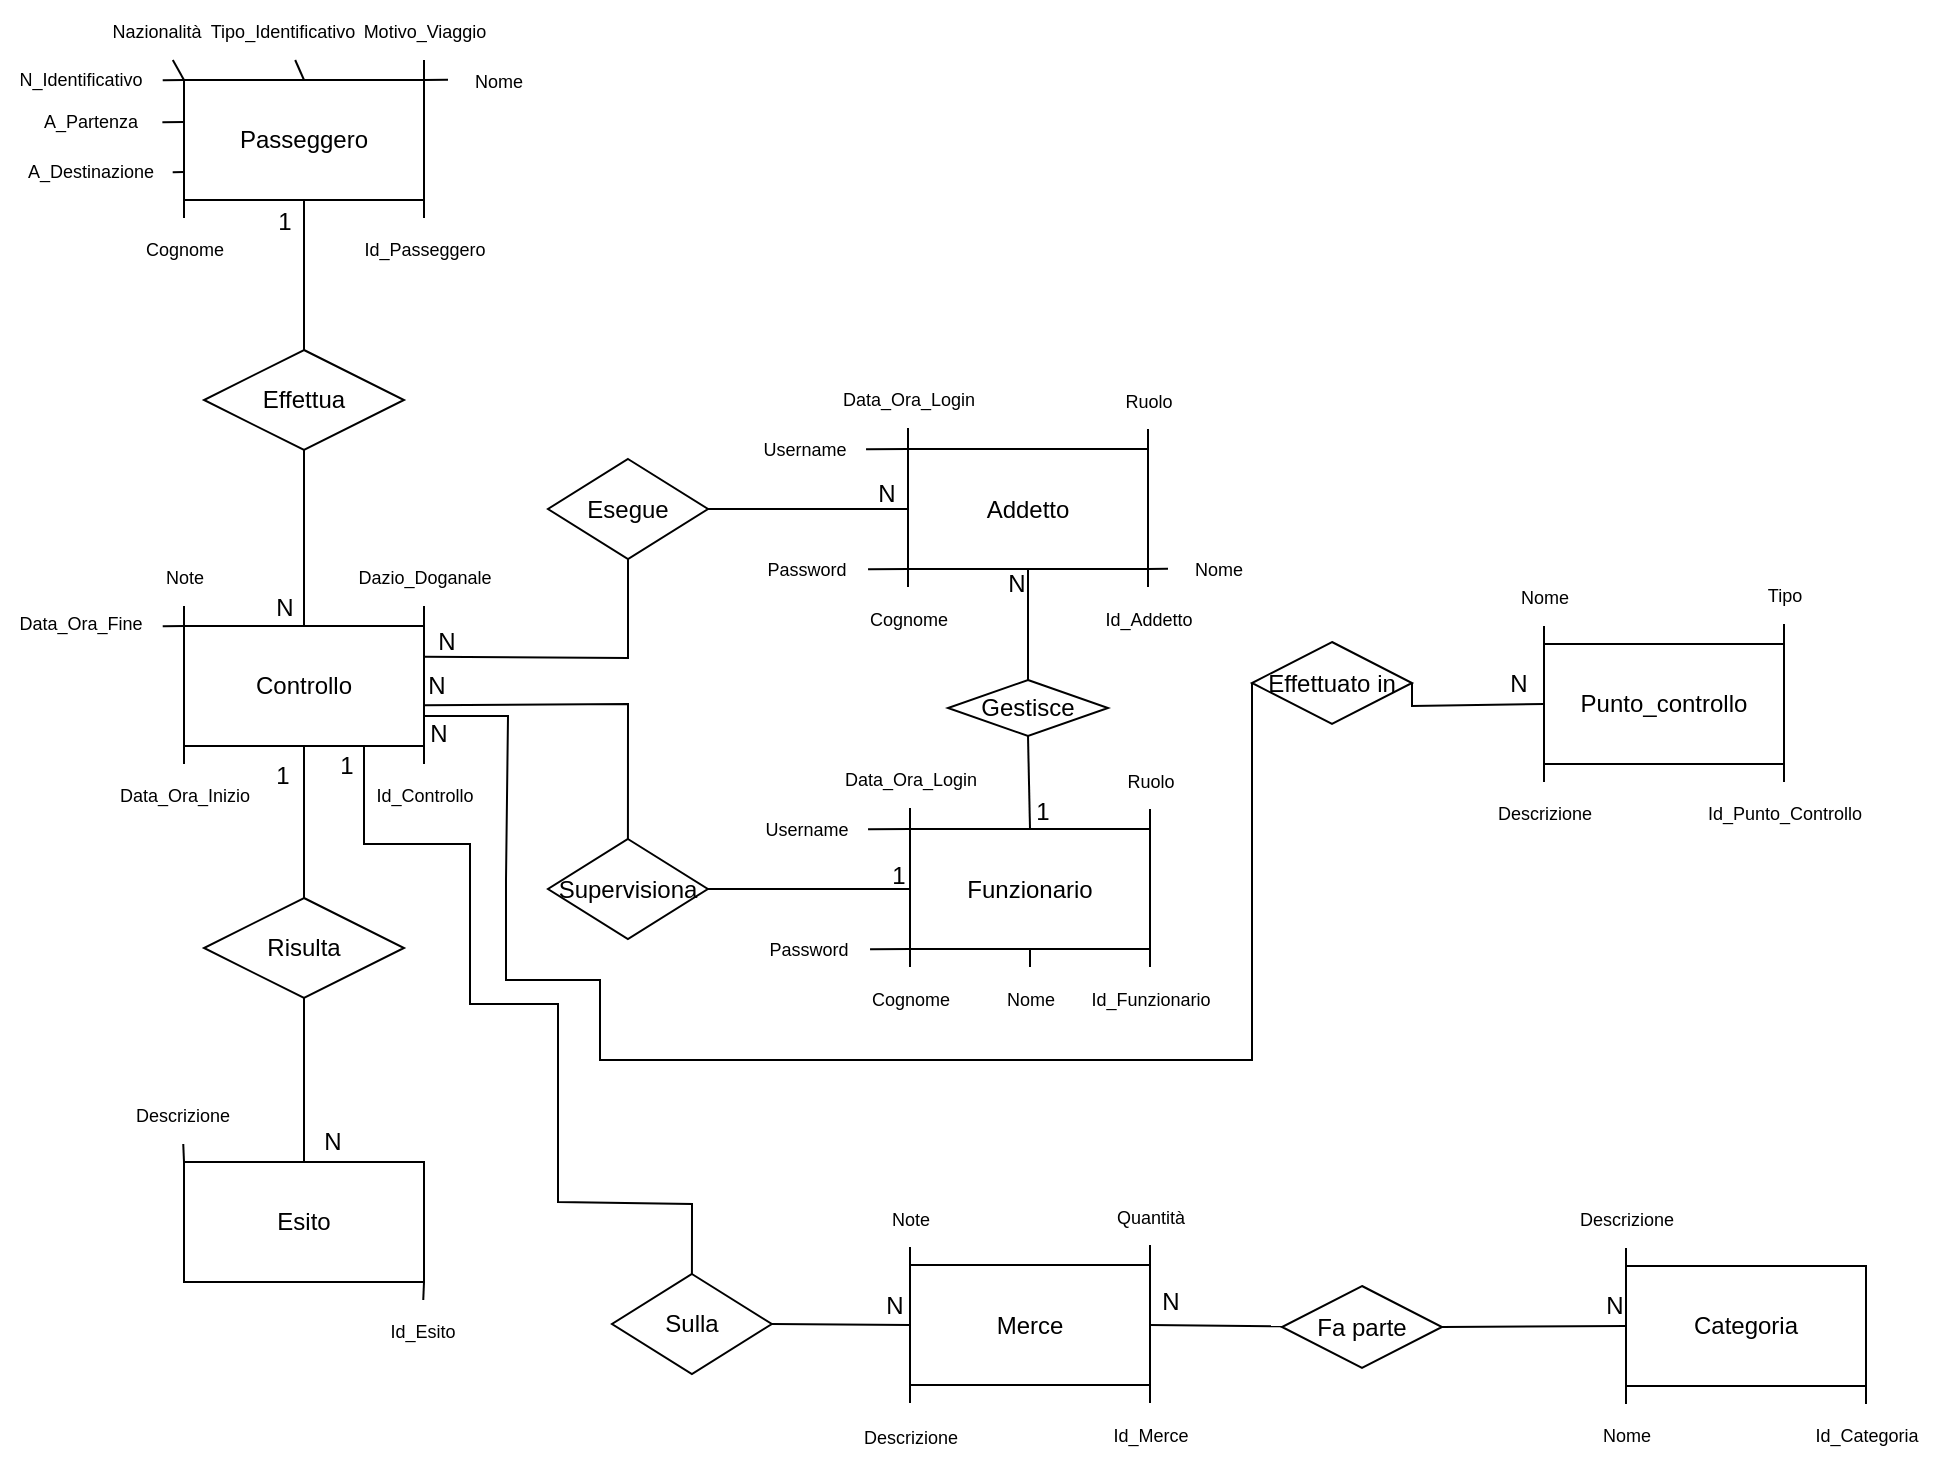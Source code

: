 <mxfile version="25.0.1">
  <diagram name="Pagina-1" id="2L5b3_KFScyQHnQir17a">
    <mxGraphModel dx="308" dy="618" grid="1" gridSize="1" guides="1" tooltips="1" connect="1" arrows="1" fold="1" page="1" pageScale="1" pageWidth="1169" pageHeight="1654" math="0" shadow="0">
      <root>
        <mxCell id="0" />
        <mxCell id="1" parent="0" />
        <mxCell id="7LMpTIWVdaY8dt_LthVV-1" value="Passeggero" style="rounded=0;whiteSpace=wrap;html=1;" vertex="1" parent="1">
          <mxGeometry x="172" y="251" width="120" height="60" as="geometry" />
        </mxCell>
        <mxCell id="sJiP2ykC0ouA6XT0tgiy-2" value="" style="endArrow=none;html=1;rounded=0;entryX=1;entryY=1;entryDx=0;entryDy=0;" edge="1" parent="1" source="sJiP2ykC0ouA6XT0tgiy-3" target="7LMpTIWVdaY8dt_LthVV-1">
          <mxGeometry width="50" height="50" relative="1" as="geometry">
            <mxPoint x="292" y="321" as="sourcePoint" />
            <mxPoint x="262" y="381" as="targetPoint" />
          </mxGeometry>
        </mxCell>
        <mxCell id="sJiP2ykC0ouA6XT0tgiy-3" value="&lt;font style=&quot;font-size: 9px;&quot;&gt;Id_Passeggero&lt;/font&gt;" style="text;html=1;align=center;verticalAlign=middle;resizable=0;points=[];autosize=1;strokeColor=none;fillColor=none;" vertex="1" parent="1">
          <mxGeometry x="247" y="320" width="90" height="30" as="geometry" />
        </mxCell>
        <mxCell id="sJiP2ykC0ouA6XT0tgiy-6" value="" style="endArrow=none;html=1;rounded=0;" edge="1" parent="1" source="sJiP2ykC0ouA6XT0tgiy-7">
          <mxGeometry width="50" height="50" relative="1" as="geometry">
            <mxPoint x="172" y="321" as="sourcePoint" />
            <mxPoint x="172" y="311" as="targetPoint" />
          </mxGeometry>
        </mxCell>
        <mxCell id="sJiP2ykC0ouA6XT0tgiy-7" value="&lt;font style=&quot;font-size: 9px;&quot;&gt;Cognome&lt;/font&gt;" style="text;html=1;align=center;verticalAlign=middle;resizable=0;points=[];autosize=1;strokeColor=none;fillColor=none;" vertex="1" parent="1">
          <mxGeometry x="142" y="320" width="60" height="30" as="geometry" />
        </mxCell>
        <mxCell id="sJiP2ykC0ouA6XT0tgiy-8" value="" style="endArrow=none;html=1;rounded=0;entryX=0;entryY=0;entryDx=0;entryDy=0;" edge="1" parent="1" source="sJiP2ykC0ouA6XT0tgiy-9" target="7LMpTIWVdaY8dt_LthVV-1">
          <mxGeometry width="50" height="50" relative="1" as="geometry">
            <mxPoint x="197" y="212" as="sourcePoint" />
            <mxPoint x="197" y="202" as="targetPoint" />
          </mxGeometry>
        </mxCell>
        <mxCell id="sJiP2ykC0ouA6XT0tgiy-9" value="&lt;font style=&quot;font-size: 9px;&quot;&gt;Nazionalità&lt;/font&gt;" style="text;html=1;align=center;verticalAlign=middle;resizable=0;points=[];autosize=1;strokeColor=none;fillColor=none;" vertex="1" parent="1">
          <mxGeometry x="123" y="211" width="70" height="30" as="geometry" />
        </mxCell>
        <mxCell id="eKpeVrbS-Dh2D0wG4F8s-2" value="" style="endArrow=none;html=1;rounded=0;entryX=0.5;entryY=0;entryDx=0;entryDy=0;" edge="1" parent="1" source="eKpeVrbS-Dh2D0wG4F8s-3">
          <mxGeometry width="50" height="50" relative="1" as="geometry">
            <mxPoint x="231.65" y="241.96" as="sourcePoint" />
            <mxPoint x="232" y="251" as="targetPoint" />
          </mxGeometry>
        </mxCell>
        <mxCell id="eKpeVrbS-Dh2D0wG4F8s-3" value="&lt;font style=&quot;font-size: 9px;&quot;&gt;Tipo_Identificativo&lt;/font&gt;" style="text;html=1;align=center;verticalAlign=middle;resizable=0;points=[];autosize=1;strokeColor=none;fillColor=none;" vertex="1" parent="1">
          <mxGeometry x="176" y="211" width="90" height="30" as="geometry" />
        </mxCell>
        <mxCell id="eKpeVrbS-Dh2D0wG4F8s-6" value="" style="endArrow=none;html=1;rounded=0;entryX=0;entryY=0;entryDx=0;entryDy=0;exitX=1.017;exitY=0.536;exitDx=0;exitDy=0;exitPerimeter=0;" edge="1" parent="1" source="eKpeVrbS-Dh2D0wG4F8s-7" target="7LMpTIWVdaY8dt_LthVV-1">
          <mxGeometry width="50" height="50" relative="1" as="geometry">
            <mxPoint x="161.23" y="250.73" as="sourcePoint" />
            <mxPoint x="172.0" y="251" as="targetPoint" />
          </mxGeometry>
        </mxCell>
        <mxCell id="eKpeVrbS-Dh2D0wG4F8s-7" value="&lt;font style=&quot;font-size: 9px;&quot;&gt;N_Identificativo&lt;/font&gt;" style="text;html=1;align=center;verticalAlign=middle;resizable=0;points=[];autosize=1;strokeColor=none;fillColor=none;" vertex="1" parent="1">
          <mxGeometry x="80" y="235" width="80" height="30" as="geometry" />
        </mxCell>
        <mxCell id="eKpeVrbS-Dh2D0wG4F8s-9" value="" style="endArrow=none;html=1;rounded=0;entryX=0;entryY=0;entryDx=0;entryDy=0;exitX=1.017;exitY=0.536;exitDx=0;exitDy=0;exitPerimeter=0;" edge="1" parent="1" source="eKpeVrbS-Dh2D0wG4F8s-10">
          <mxGeometry width="50" height="50" relative="1" as="geometry">
            <mxPoint x="161.23" y="271.73" as="sourcePoint" />
            <mxPoint x="172" y="272" as="targetPoint" />
          </mxGeometry>
        </mxCell>
        <mxCell id="eKpeVrbS-Dh2D0wG4F8s-10" value="&lt;font style=&quot;font-size: 9px;&quot;&gt;A_Partenza&lt;/font&gt;" style="text;html=1;align=center;verticalAlign=middle;resizable=0;points=[];autosize=1;strokeColor=none;fillColor=none;" vertex="1" parent="1">
          <mxGeometry x="90" y="256" width="70" height="30" as="geometry" />
        </mxCell>
        <mxCell id="eKpeVrbS-Dh2D0wG4F8s-12" value="" style="endArrow=none;html=1;rounded=0;entryX=0;entryY=0;entryDx=0;entryDy=0;exitX=1.017;exitY=0.536;exitDx=0;exitDy=0;exitPerimeter=0;" edge="1" parent="1" source="eKpeVrbS-Dh2D0wG4F8s-13">
          <mxGeometry width="50" height="50" relative="1" as="geometry">
            <mxPoint x="161.23" y="296.73" as="sourcePoint" />
            <mxPoint x="172" y="297" as="targetPoint" />
          </mxGeometry>
        </mxCell>
        <mxCell id="eKpeVrbS-Dh2D0wG4F8s-13" value="&lt;font style=&quot;font-size: 9px;&quot;&gt;A_Destinazione&lt;/font&gt;" style="text;html=1;align=center;verticalAlign=middle;resizable=0;points=[];autosize=1;strokeColor=none;fillColor=none;" vertex="1" parent="1">
          <mxGeometry x="85" y="281" width="80" height="30" as="geometry" />
        </mxCell>
        <mxCell id="eKpeVrbS-Dh2D0wG4F8s-14" value="" style="endArrow=none;html=1;rounded=0;entryX=0.5;entryY=0;entryDx=0;entryDy=0;" edge="1" parent="1" source="eKpeVrbS-Dh2D0wG4F8s-15">
          <mxGeometry width="50" height="50" relative="1" as="geometry">
            <mxPoint x="291.65" y="241.96" as="sourcePoint" />
            <mxPoint x="292" y="251" as="targetPoint" />
          </mxGeometry>
        </mxCell>
        <mxCell id="eKpeVrbS-Dh2D0wG4F8s-15" value="&lt;font style=&quot;font-size: 9px;&quot;&gt;Motivo_Viaggio&lt;/font&gt;" style="text;html=1;align=center;verticalAlign=middle;resizable=0;points=[];autosize=1;strokeColor=none;fillColor=none;" vertex="1" parent="1">
          <mxGeometry x="252" y="211" width="80" height="30" as="geometry" />
        </mxCell>
        <mxCell id="eKpeVrbS-Dh2D0wG4F8s-16" value="Merce" style="rounded=0;whiteSpace=wrap;html=1;" vertex="1" parent="1">
          <mxGeometry x="535" y="843.5" width="120" height="60" as="geometry" />
        </mxCell>
        <mxCell id="eKpeVrbS-Dh2D0wG4F8s-17" value="" style="endArrow=none;html=1;rounded=0;entryX=1;entryY=1;entryDx=0;entryDy=0;" edge="1" parent="1" source="eKpeVrbS-Dh2D0wG4F8s-18" target="eKpeVrbS-Dh2D0wG4F8s-16">
          <mxGeometry width="50" height="50" relative="1" as="geometry">
            <mxPoint x="655" y="913.5" as="sourcePoint" />
            <mxPoint x="625" y="973.5" as="targetPoint" />
          </mxGeometry>
        </mxCell>
        <mxCell id="eKpeVrbS-Dh2D0wG4F8s-18" value="&lt;font style=&quot;font-size: 9px;&quot;&gt;Id_Merce&lt;/font&gt;" style="text;html=1;align=center;verticalAlign=middle;resizable=0;points=[];autosize=1;strokeColor=none;fillColor=none;" vertex="1" parent="1">
          <mxGeometry x="625" y="912.5" width="60" height="30" as="geometry" />
        </mxCell>
        <mxCell id="eKpeVrbS-Dh2D0wG4F8s-21" value="" style="endArrow=none;html=1;rounded=0;" edge="1" parent="1">
          <mxGeometry width="50" height="50" relative="1" as="geometry">
            <mxPoint x="535" y="912.5" as="sourcePoint" />
            <mxPoint x="535" y="903.5" as="targetPoint" />
          </mxGeometry>
        </mxCell>
        <mxCell id="eKpeVrbS-Dh2D0wG4F8s-22" value="&lt;font style=&quot;font-size: 9px;&quot;&gt;Descrizione&lt;/font&gt;" style="text;html=1;align=center;verticalAlign=middle;resizable=0;points=[];autosize=1;strokeColor=none;fillColor=none;" vertex="1" parent="1">
          <mxGeometry x="500" y="913.5" width="70" height="30" as="geometry" />
        </mxCell>
        <mxCell id="eKpeVrbS-Dh2D0wG4F8s-23" value="" style="endArrow=none;html=1;rounded=0;entryX=0;entryY=0;entryDx=0;entryDy=0;" edge="1" parent="1" source="eKpeVrbS-Dh2D0wG4F8s-24" target="eKpeVrbS-Dh2D0wG4F8s-16">
          <mxGeometry width="50" height="50" relative="1" as="geometry">
            <mxPoint x="560" y="804.5" as="sourcePoint" />
            <mxPoint x="560" y="794.5" as="targetPoint" />
          </mxGeometry>
        </mxCell>
        <mxCell id="eKpeVrbS-Dh2D0wG4F8s-24" value="&lt;font style=&quot;font-size: 9px;&quot;&gt;Note&lt;/font&gt;" style="text;html=1;align=center;verticalAlign=middle;resizable=0;points=[];autosize=1;strokeColor=none;fillColor=none;" vertex="1" parent="1">
          <mxGeometry x="515" y="804.5" width="40" height="30" as="geometry" />
        </mxCell>
        <mxCell id="eKpeVrbS-Dh2D0wG4F8s-33" value="" style="endArrow=none;html=1;rounded=0;entryX=0.5;entryY=0;entryDx=0;entryDy=0;" edge="1" parent="1" source="eKpeVrbS-Dh2D0wG4F8s-34">
          <mxGeometry width="50" height="50" relative="1" as="geometry">
            <mxPoint x="654.65" y="834.46" as="sourcePoint" />
            <mxPoint x="655" y="843.5" as="targetPoint" />
          </mxGeometry>
        </mxCell>
        <mxCell id="eKpeVrbS-Dh2D0wG4F8s-34" value="&lt;font style=&quot;font-size: 9px;&quot;&gt;Quantità&lt;/font&gt;" style="text;html=1;align=center;verticalAlign=middle;resizable=0;points=[];autosize=1;strokeColor=none;fillColor=none;" vertex="1" parent="1">
          <mxGeometry x="625" y="803.5" width="60" height="30" as="geometry" />
        </mxCell>
        <mxCell id="eKpeVrbS-Dh2D0wG4F8s-54" value="Categoria" style="rounded=0;whiteSpace=wrap;html=1;" vertex="1" parent="1">
          <mxGeometry x="893" y="844" width="120" height="60" as="geometry" />
        </mxCell>
        <mxCell id="eKpeVrbS-Dh2D0wG4F8s-55" value="" style="endArrow=none;html=1;rounded=0;entryX=1;entryY=1;entryDx=0;entryDy=0;" edge="1" parent="1" source="eKpeVrbS-Dh2D0wG4F8s-56" target="eKpeVrbS-Dh2D0wG4F8s-54">
          <mxGeometry width="50" height="50" relative="1" as="geometry">
            <mxPoint x="1013" y="914" as="sourcePoint" />
            <mxPoint x="983" y="974" as="targetPoint" />
          </mxGeometry>
        </mxCell>
        <mxCell id="eKpeVrbS-Dh2D0wG4F8s-56" value="&lt;font style=&quot;font-size: 9px;&quot;&gt;Id_Categoria&lt;/font&gt;" style="text;html=1;align=center;verticalAlign=middle;resizable=0;points=[];autosize=1;strokeColor=none;fillColor=none;" vertex="1" parent="1">
          <mxGeometry x="978" y="913" width="70" height="30" as="geometry" />
        </mxCell>
        <mxCell id="eKpeVrbS-Dh2D0wG4F8s-57" value="" style="endArrow=none;html=1;rounded=0;" edge="1" parent="1" source="eKpeVrbS-Dh2D0wG4F8s-58">
          <mxGeometry width="50" height="50" relative="1" as="geometry">
            <mxPoint x="893" y="914" as="sourcePoint" />
            <mxPoint x="893" y="904" as="targetPoint" />
          </mxGeometry>
        </mxCell>
        <mxCell id="eKpeVrbS-Dh2D0wG4F8s-58" value="&lt;font style=&quot;font-size: 9px;&quot;&gt;Nome&lt;/font&gt;" style="text;html=1;align=center;verticalAlign=middle;resizable=0;points=[];autosize=1;strokeColor=none;fillColor=none;" vertex="1" parent="1">
          <mxGeometry x="868" y="913" width="50" height="30" as="geometry" />
        </mxCell>
        <mxCell id="eKpeVrbS-Dh2D0wG4F8s-59" value="" style="endArrow=none;html=1;rounded=0;entryX=0;entryY=0;entryDx=0;entryDy=0;" edge="1" parent="1" source="eKpeVrbS-Dh2D0wG4F8s-60" target="eKpeVrbS-Dh2D0wG4F8s-54">
          <mxGeometry width="50" height="50" relative="1" as="geometry">
            <mxPoint x="918" y="805" as="sourcePoint" />
            <mxPoint x="918" y="795" as="targetPoint" />
          </mxGeometry>
        </mxCell>
        <mxCell id="eKpeVrbS-Dh2D0wG4F8s-60" value="&lt;font style=&quot;font-size: 9px;&quot;&gt;Descrizione&lt;/font&gt;" style="text;html=1;align=center;verticalAlign=middle;resizable=0;points=[];autosize=1;strokeColor=none;fillColor=none;" vertex="1" parent="1">
          <mxGeometry x="858" y="805" width="70" height="30" as="geometry" />
        </mxCell>
        <mxCell id="eKpeVrbS-Dh2D0wG4F8s-63" value="Controllo" style="rounded=0;whiteSpace=wrap;html=1;" vertex="1" parent="1">
          <mxGeometry x="172" y="524" width="120" height="60" as="geometry" />
        </mxCell>
        <mxCell id="eKpeVrbS-Dh2D0wG4F8s-64" value="" style="endArrow=none;html=1;rounded=0;entryX=1;entryY=1;entryDx=0;entryDy=0;" edge="1" parent="1" source="eKpeVrbS-Dh2D0wG4F8s-65" target="eKpeVrbS-Dh2D0wG4F8s-63">
          <mxGeometry width="50" height="50" relative="1" as="geometry">
            <mxPoint x="292" y="594" as="sourcePoint" />
            <mxPoint x="262" y="654" as="targetPoint" />
          </mxGeometry>
        </mxCell>
        <mxCell id="eKpeVrbS-Dh2D0wG4F8s-65" value="&lt;font style=&quot;font-size: 9px;&quot;&gt;Id_Controllo&lt;/font&gt;" style="text;html=1;align=center;verticalAlign=middle;resizable=0;points=[];autosize=1;strokeColor=none;fillColor=none;" vertex="1" parent="1">
          <mxGeometry x="257" y="593" width="70" height="30" as="geometry" />
        </mxCell>
        <mxCell id="eKpeVrbS-Dh2D0wG4F8s-68" value="" style="endArrow=none;html=1;rounded=0;" edge="1" parent="1" source="eKpeVrbS-Dh2D0wG4F8s-69">
          <mxGeometry width="50" height="50" relative="1" as="geometry">
            <mxPoint x="172" y="594" as="sourcePoint" />
            <mxPoint x="172" y="584" as="targetPoint" />
          </mxGeometry>
        </mxCell>
        <mxCell id="eKpeVrbS-Dh2D0wG4F8s-69" value="&lt;font style=&quot;font-size: 9px;&quot;&gt;Data_Ora_Inizio&lt;/font&gt;" style="text;html=1;align=center;verticalAlign=middle;resizable=0;points=[];autosize=1;strokeColor=none;fillColor=none;" vertex="1" parent="1">
          <mxGeometry x="132" y="593" width="80" height="30" as="geometry" />
        </mxCell>
        <mxCell id="eKpeVrbS-Dh2D0wG4F8s-70" value="" style="endArrow=none;html=1;rounded=0;entryX=0;entryY=0;entryDx=0;entryDy=0;" edge="1" parent="1" source="eKpeVrbS-Dh2D0wG4F8s-71" target="eKpeVrbS-Dh2D0wG4F8s-63">
          <mxGeometry width="50" height="50" relative="1" as="geometry">
            <mxPoint x="197" y="485" as="sourcePoint" />
            <mxPoint x="197" y="475" as="targetPoint" />
          </mxGeometry>
        </mxCell>
        <mxCell id="eKpeVrbS-Dh2D0wG4F8s-71" value="&lt;font style=&quot;font-size: 9px;&quot;&gt;Note&lt;/font&gt;" style="text;html=1;align=center;verticalAlign=middle;resizable=0;points=[];autosize=1;strokeColor=none;fillColor=none;" vertex="1" parent="1">
          <mxGeometry x="152" y="484" width="40" height="30" as="geometry" />
        </mxCell>
        <mxCell id="eKpeVrbS-Dh2D0wG4F8s-74" value="" style="endArrow=none;html=1;rounded=0;entryX=0;entryY=0;entryDx=0;entryDy=0;exitX=1.017;exitY=0.536;exitDx=0;exitDy=0;exitPerimeter=0;" edge="1" parent="1" target="eKpeVrbS-Dh2D0wG4F8s-63">
          <mxGeometry width="50" height="50" relative="1" as="geometry">
            <mxPoint x="161.36" y="524.08" as="sourcePoint" />
            <mxPoint x="172" y="524" as="targetPoint" />
          </mxGeometry>
        </mxCell>
        <mxCell id="eKpeVrbS-Dh2D0wG4F8s-75" value="&lt;font style=&quot;font-size: 9px;&quot;&gt;Data_Ora_Fine&lt;/font&gt;" style="text;html=1;align=center;verticalAlign=middle;resizable=0;points=[];autosize=1;strokeColor=none;fillColor=none;" vertex="1" parent="1">
          <mxGeometry x="80" y="507" width="80" height="30" as="geometry" />
        </mxCell>
        <mxCell id="eKpeVrbS-Dh2D0wG4F8s-80" value="" style="endArrow=none;html=1;rounded=0;entryX=0.5;entryY=0;entryDx=0;entryDy=0;" edge="1" parent="1" source="eKpeVrbS-Dh2D0wG4F8s-81">
          <mxGeometry width="50" height="50" relative="1" as="geometry">
            <mxPoint x="291.65" y="514.96" as="sourcePoint" />
            <mxPoint x="292" y="524" as="targetPoint" />
          </mxGeometry>
        </mxCell>
        <mxCell id="eKpeVrbS-Dh2D0wG4F8s-81" value="&lt;font style=&quot;font-size: 9px;&quot;&gt;Dazio_Doganale&lt;/font&gt;" style="text;html=1;align=center;verticalAlign=middle;resizable=0;points=[];autosize=1;strokeColor=none;fillColor=none;" vertex="1" parent="1">
          <mxGeometry x="247" y="484" width="90" height="30" as="geometry" />
        </mxCell>
        <mxCell id="eKpeVrbS-Dh2D0wG4F8s-82" value="Addetto" style="rounded=0;whiteSpace=wrap;html=1;" vertex="1" parent="1">
          <mxGeometry x="534" y="435.5" width="120" height="60" as="geometry" />
        </mxCell>
        <mxCell id="eKpeVrbS-Dh2D0wG4F8s-83" value="" style="endArrow=none;html=1;rounded=0;entryX=1;entryY=1;entryDx=0;entryDy=0;" edge="1" parent="1" source="eKpeVrbS-Dh2D0wG4F8s-84" target="eKpeVrbS-Dh2D0wG4F8s-82">
          <mxGeometry width="50" height="50" relative="1" as="geometry">
            <mxPoint x="654" y="505.5" as="sourcePoint" />
            <mxPoint x="624" y="565.5" as="targetPoint" />
          </mxGeometry>
        </mxCell>
        <mxCell id="eKpeVrbS-Dh2D0wG4F8s-84" value="&lt;font style=&quot;font-size: 9px;&quot;&gt;Id_Addetto&lt;/font&gt;" style="text;html=1;align=center;verticalAlign=middle;resizable=0;points=[];autosize=1;strokeColor=none;fillColor=none;" vertex="1" parent="1">
          <mxGeometry x="619" y="504.5" width="70" height="30" as="geometry" />
        </mxCell>
        <mxCell id="eKpeVrbS-Dh2D0wG4F8s-85" value="" style="endArrow=none;html=1;rounded=0;entryX=1;entryY=1;entryDx=0;entryDy=0;" edge="1" parent="1" source="eKpeVrbS-Dh2D0wG4F8s-86" target="eKpeVrbS-Dh2D0wG4F8s-82">
          <mxGeometry width="50" height="50" relative="1" as="geometry">
            <mxPoint x="696" y="448.75" as="sourcePoint" />
            <mxPoint x="661" y="483.25" as="targetPoint" />
          </mxGeometry>
        </mxCell>
        <mxCell id="eKpeVrbS-Dh2D0wG4F8s-86" value="&lt;font style=&quot;font-size: 9px;&quot;&gt;Nome&lt;/font&gt;" style="text;html=1;align=center;verticalAlign=middle;resizable=0;points=[];autosize=1;strokeColor=none;fillColor=none;" vertex="1" parent="1">
          <mxGeometry x="664" y="480" width="50" height="30" as="geometry" />
        </mxCell>
        <mxCell id="eKpeVrbS-Dh2D0wG4F8s-87" value="" style="endArrow=none;html=1;rounded=0;" edge="1" parent="1" source="eKpeVrbS-Dh2D0wG4F8s-88">
          <mxGeometry width="50" height="50" relative="1" as="geometry">
            <mxPoint x="534" y="505.5" as="sourcePoint" />
            <mxPoint x="534" y="495.5" as="targetPoint" />
          </mxGeometry>
        </mxCell>
        <mxCell id="eKpeVrbS-Dh2D0wG4F8s-88" value="&lt;font style=&quot;font-size: 9px;&quot;&gt;Cognome&lt;/font&gt;" style="text;html=1;align=center;verticalAlign=middle;resizable=0;points=[];autosize=1;strokeColor=none;fillColor=none;" vertex="1" parent="1">
          <mxGeometry x="504" y="504.5" width="60" height="30" as="geometry" />
        </mxCell>
        <mxCell id="eKpeVrbS-Dh2D0wG4F8s-89" value="" style="endArrow=none;html=1;rounded=0;entryX=0;entryY=0;entryDx=0;entryDy=0;" edge="1" parent="1" source="eKpeVrbS-Dh2D0wG4F8s-90" target="eKpeVrbS-Dh2D0wG4F8s-82">
          <mxGeometry width="50" height="50" relative="1" as="geometry">
            <mxPoint x="559" y="396.5" as="sourcePoint" />
            <mxPoint x="559" y="386.5" as="targetPoint" />
          </mxGeometry>
        </mxCell>
        <mxCell id="eKpeVrbS-Dh2D0wG4F8s-90" value="&lt;font style=&quot;font-size: 9px;&quot;&gt;Data_Ora_Login&lt;/font&gt;" style="text;html=1;align=center;verticalAlign=middle;resizable=0;points=[];autosize=1;strokeColor=none;fillColor=none;" vertex="1" parent="1">
          <mxGeometry x="489" y="395" width="90" height="30" as="geometry" />
        </mxCell>
        <mxCell id="eKpeVrbS-Dh2D0wG4F8s-93" value="" style="endArrow=none;html=1;rounded=0;entryX=0;entryY=0;entryDx=0;entryDy=0;exitX=1.017;exitY=0.536;exitDx=0;exitDy=0;exitPerimeter=0;" edge="1" parent="1" source="eKpeVrbS-Dh2D0wG4F8s-94" target="eKpeVrbS-Dh2D0wG4F8s-82">
          <mxGeometry width="50" height="50" relative="1" as="geometry">
            <mxPoint x="523.23" y="435.23" as="sourcePoint" />
            <mxPoint x="534" y="435.5" as="targetPoint" />
          </mxGeometry>
        </mxCell>
        <mxCell id="eKpeVrbS-Dh2D0wG4F8s-94" value="&lt;font style=&quot;font-size: 9px;&quot;&gt;Username&lt;/font&gt;" style="text;html=1;align=center;verticalAlign=middle;resizable=0;points=[];autosize=1;strokeColor=none;fillColor=none;" vertex="1" parent="1">
          <mxGeometry x="452" y="419.5" width="60" height="30" as="geometry" />
        </mxCell>
        <mxCell id="eKpeVrbS-Dh2D0wG4F8s-95" value="" style="endArrow=none;html=1;rounded=0;entryX=0;entryY=1;entryDx=0;entryDy=0;exitX=1.017;exitY=0.536;exitDx=0;exitDy=0;exitPerimeter=0;" edge="1" parent="1" source="eKpeVrbS-Dh2D0wG4F8s-96" target="eKpeVrbS-Dh2D0wG4F8s-82">
          <mxGeometry width="50" height="50" relative="1" as="geometry">
            <mxPoint x="523.23" y="456.23" as="sourcePoint" />
            <mxPoint x="534" y="456.5" as="targetPoint" />
          </mxGeometry>
        </mxCell>
        <mxCell id="eKpeVrbS-Dh2D0wG4F8s-96" value="&lt;font style=&quot;font-size: 9px;&quot;&gt;Password&lt;/font&gt;" style="text;html=1;align=center;verticalAlign=middle;resizable=0;points=[];autosize=1;strokeColor=none;fillColor=none;" vertex="1" parent="1">
          <mxGeometry x="453" y="479.5" width="60" height="30" as="geometry" />
        </mxCell>
        <mxCell id="eKpeVrbS-Dh2D0wG4F8s-99" value="" style="endArrow=none;html=1;rounded=0;entryX=0.5;entryY=0;entryDx=0;entryDy=0;" edge="1" parent="1" source="eKpeVrbS-Dh2D0wG4F8s-100">
          <mxGeometry width="50" height="50" relative="1" as="geometry">
            <mxPoint x="653.65" y="426.46" as="sourcePoint" />
            <mxPoint x="654" y="435.5" as="targetPoint" />
          </mxGeometry>
        </mxCell>
        <mxCell id="eKpeVrbS-Dh2D0wG4F8s-100" value="&lt;font style=&quot;font-size: 9px;&quot;&gt;Ruolo&lt;/font&gt;" style="text;html=1;align=center;verticalAlign=middle;resizable=0;points=[];autosize=1;strokeColor=none;fillColor=none;" vertex="1" parent="1">
          <mxGeometry x="629" y="395.5" width="50" height="30" as="geometry" />
        </mxCell>
        <mxCell id="eKpeVrbS-Dh2D0wG4F8s-102" value="Funzionario" style="rounded=0;whiteSpace=wrap;html=1;" vertex="1" parent="1">
          <mxGeometry x="535" y="625.5" width="120" height="60" as="geometry" />
        </mxCell>
        <mxCell id="eKpeVrbS-Dh2D0wG4F8s-103" value="" style="endArrow=none;html=1;rounded=0;entryX=1;entryY=1;entryDx=0;entryDy=0;" edge="1" parent="1" source="eKpeVrbS-Dh2D0wG4F8s-104" target="eKpeVrbS-Dh2D0wG4F8s-102">
          <mxGeometry width="50" height="50" relative="1" as="geometry">
            <mxPoint x="655" y="695.5" as="sourcePoint" />
            <mxPoint x="625" y="755.5" as="targetPoint" />
          </mxGeometry>
        </mxCell>
        <mxCell id="eKpeVrbS-Dh2D0wG4F8s-104" value="&lt;font style=&quot;font-size: 9px;&quot;&gt;Id_Funzionario&lt;/font&gt;" style="text;html=1;align=center;verticalAlign=middle;resizable=0;points=[];autosize=1;strokeColor=none;fillColor=none;" vertex="1" parent="1">
          <mxGeometry x="615" y="694.5" width="80" height="30" as="geometry" />
        </mxCell>
        <mxCell id="eKpeVrbS-Dh2D0wG4F8s-105" value="" style="endArrow=none;html=1;rounded=0;" edge="1" parent="1" source="eKpeVrbS-Dh2D0wG4F8s-106" target="eKpeVrbS-Dh2D0wG4F8s-102">
          <mxGeometry width="50" height="50" relative="1" as="geometry">
            <mxPoint x="595" y="695.5" as="sourcePoint" />
            <mxPoint x="595" y="685.5" as="targetPoint" />
          </mxGeometry>
        </mxCell>
        <mxCell id="eKpeVrbS-Dh2D0wG4F8s-106" value="&lt;font style=&quot;font-size: 9px;&quot;&gt;Nome&lt;/font&gt;" style="text;html=1;align=center;verticalAlign=middle;resizable=0;points=[];autosize=1;strokeColor=none;fillColor=none;" vertex="1" parent="1">
          <mxGeometry x="570" y="694.5" width="50" height="30" as="geometry" />
        </mxCell>
        <mxCell id="eKpeVrbS-Dh2D0wG4F8s-107" value="" style="endArrow=none;html=1;rounded=0;" edge="1" parent="1" source="eKpeVrbS-Dh2D0wG4F8s-108">
          <mxGeometry width="50" height="50" relative="1" as="geometry">
            <mxPoint x="535" y="695.5" as="sourcePoint" />
            <mxPoint x="535" y="685.5" as="targetPoint" />
          </mxGeometry>
        </mxCell>
        <mxCell id="eKpeVrbS-Dh2D0wG4F8s-108" value="&lt;font style=&quot;font-size: 9px;&quot;&gt;Cognome&lt;/font&gt;" style="text;html=1;align=center;verticalAlign=middle;resizable=0;points=[];autosize=1;strokeColor=none;fillColor=none;" vertex="1" parent="1">
          <mxGeometry x="505" y="694.5" width="60" height="30" as="geometry" />
        </mxCell>
        <mxCell id="eKpeVrbS-Dh2D0wG4F8s-109" value="" style="endArrow=none;html=1;rounded=0;entryX=0;entryY=0;entryDx=0;entryDy=0;" edge="1" parent="1" source="eKpeVrbS-Dh2D0wG4F8s-110" target="eKpeVrbS-Dh2D0wG4F8s-102">
          <mxGeometry width="50" height="50" relative="1" as="geometry">
            <mxPoint x="560" y="586.5" as="sourcePoint" />
            <mxPoint x="560" y="576.5" as="targetPoint" />
          </mxGeometry>
        </mxCell>
        <mxCell id="eKpeVrbS-Dh2D0wG4F8s-110" value="&lt;font style=&quot;font-size: 9px;&quot;&gt;Data_Ora_Login&lt;/font&gt;" style="text;html=1;align=center;verticalAlign=middle;resizable=0;points=[];autosize=1;strokeColor=none;fillColor=none;" vertex="1" parent="1">
          <mxGeometry x="490" y="585" width="90" height="30" as="geometry" />
        </mxCell>
        <mxCell id="eKpeVrbS-Dh2D0wG4F8s-111" value="" style="endArrow=none;html=1;rounded=0;entryX=0;entryY=0;entryDx=0;entryDy=0;exitX=1.017;exitY=0.536;exitDx=0;exitDy=0;exitPerimeter=0;" edge="1" parent="1" source="eKpeVrbS-Dh2D0wG4F8s-112" target="eKpeVrbS-Dh2D0wG4F8s-102">
          <mxGeometry width="50" height="50" relative="1" as="geometry">
            <mxPoint x="524.23" y="625.23" as="sourcePoint" />
            <mxPoint x="535" y="625.5" as="targetPoint" />
          </mxGeometry>
        </mxCell>
        <mxCell id="eKpeVrbS-Dh2D0wG4F8s-112" value="&lt;font style=&quot;font-size: 9px;&quot;&gt;Username&lt;/font&gt;" style="text;html=1;align=center;verticalAlign=middle;resizable=0;points=[];autosize=1;strokeColor=none;fillColor=none;" vertex="1" parent="1">
          <mxGeometry x="453" y="609.5" width="60" height="30" as="geometry" />
        </mxCell>
        <mxCell id="eKpeVrbS-Dh2D0wG4F8s-113" value="" style="endArrow=none;html=1;rounded=0;entryX=0;entryY=1;entryDx=0;entryDy=0;exitX=1.017;exitY=0.536;exitDx=0;exitDy=0;exitPerimeter=0;" edge="1" parent="1" source="eKpeVrbS-Dh2D0wG4F8s-114" target="eKpeVrbS-Dh2D0wG4F8s-102">
          <mxGeometry width="50" height="50" relative="1" as="geometry">
            <mxPoint x="524.23" y="646.23" as="sourcePoint" />
            <mxPoint x="535" y="646.5" as="targetPoint" />
          </mxGeometry>
        </mxCell>
        <mxCell id="eKpeVrbS-Dh2D0wG4F8s-114" value="&lt;font style=&quot;font-size: 9px;&quot;&gt;Password&lt;/font&gt;" style="text;html=1;align=center;verticalAlign=middle;resizable=0;points=[];autosize=1;strokeColor=none;fillColor=none;" vertex="1" parent="1">
          <mxGeometry x="454" y="669.5" width="60" height="30" as="geometry" />
        </mxCell>
        <mxCell id="eKpeVrbS-Dh2D0wG4F8s-115" value="" style="endArrow=none;html=1;rounded=0;entryX=0.5;entryY=0;entryDx=0;entryDy=0;" edge="1" parent="1" source="eKpeVrbS-Dh2D0wG4F8s-116">
          <mxGeometry width="50" height="50" relative="1" as="geometry">
            <mxPoint x="654.65" y="616.46" as="sourcePoint" />
            <mxPoint x="655" y="625.5" as="targetPoint" />
          </mxGeometry>
        </mxCell>
        <mxCell id="eKpeVrbS-Dh2D0wG4F8s-116" value="&lt;font style=&quot;font-size: 9px;&quot;&gt;Ruolo&lt;/font&gt;" style="text;html=1;align=center;verticalAlign=middle;resizable=0;points=[];autosize=1;strokeColor=none;fillColor=none;" vertex="1" parent="1">
          <mxGeometry x="630" y="585.5" width="50" height="30" as="geometry" />
        </mxCell>
        <mxCell id="eKpeVrbS-Dh2D0wG4F8s-123" value="Esito" style="rounded=0;whiteSpace=wrap;html=1;" vertex="1" parent="1">
          <mxGeometry x="172" y="792" width="120" height="60" as="geometry" />
        </mxCell>
        <mxCell id="eKpeVrbS-Dh2D0wG4F8s-124" value="" style="endArrow=none;html=1;rounded=0;entryX=1;entryY=1;entryDx=0;entryDy=0;" edge="1" parent="1" source="eKpeVrbS-Dh2D0wG4F8s-125" target="eKpeVrbS-Dh2D0wG4F8s-123">
          <mxGeometry width="50" height="50" relative="1" as="geometry">
            <mxPoint x="291" y="862" as="sourcePoint" />
            <mxPoint x="261" y="922" as="targetPoint" />
          </mxGeometry>
        </mxCell>
        <mxCell id="eKpeVrbS-Dh2D0wG4F8s-125" value="&lt;font style=&quot;font-size: 9px;&quot;&gt;Id_Esito&lt;/font&gt;" style="text;html=1;align=center;verticalAlign=middle;resizable=0;points=[];autosize=1;strokeColor=none;fillColor=none;" vertex="1" parent="1">
          <mxGeometry x="266" y="861" width="50" height="30" as="geometry" />
        </mxCell>
        <mxCell id="eKpeVrbS-Dh2D0wG4F8s-128" value="" style="endArrow=none;html=1;rounded=0;entryX=0;entryY=0;entryDx=0;entryDy=0;" edge="1" parent="1" source="eKpeVrbS-Dh2D0wG4F8s-129" target="eKpeVrbS-Dh2D0wG4F8s-123">
          <mxGeometry width="50" height="50" relative="1" as="geometry">
            <mxPoint x="196" y="753" as="sourcePoint" />
            <mxPoint x="196" y="743" as="targetPoint" />
          </mxGeometry>
        </mxCell>
        <mxCell id="eKpeVrbS-Dh2D0wG4F8s-129" value="&lt;font style=&quot;font-size: 9px;&quot;&gt;Descrizione&lt;/font&gt;" style="text;html=1;align=center;verticalAlign=middle;resizable=0;points=[];autosize=1;strokeColor=none;fillColor=none;" vertex="1" parent="1">
          <mxGeometry x="136" y="753" width="70" height="30" as="geometry" />
        </mxCell>
        <mxCell id="eKpeVrbS-Dh2D0wG4F8s-130" value="Punto_controllo" style="rounded=0;whiteSpace=wrap;html=1;" vertex="1" parent="1">
          <mxGeometry x="852" y="533" width="120" height="60" as="geometry" />
        </mxCell>
        <mxCell id="eKpeVrbS-Dh2D0wG4F8s-131" value="" style="endArrow=none;html=1;rounded=0;entryX=1;entryY=1;entryDx=0;entryDy=0;" edge="1" parent="1" source="eKpeVrbS-Dh2D0wG4F8s-132" target="eKpeVrbS-Dh2D0wG4F8s-130">
          <mxGeometry width="50" height="50" relative="1" as="geometry">
            <mxPoint x="972" y="603" as="sourcePoint" />
            <mxPoint x="942" y="663" as="targetPoint" />
          </mxGeometry>
        </mxCell>
        <mxCell id="eKpeVrbS-Dh2D0wG4F8s-132" value="&lt;font style=&quot;font-size: 9px;&quot;&gt;Id_Punto_Controllo&lt;/font&gt;" style="text;html=1;align=center;verticalAlign=middle;resizable=0;points=[];autosize=1;strokeColor=none;fillColor=none;" vertex="1" parent="1">
          <mxGeometry x="927" y="602" width="90" height="30" as="geometry" />
        </mxCell>
        <mxCell id="eKpeVrbS-Dh2D0wG4F8s-133" value="" style="endArrow=none;html=1;rounded=0;" edge="1" parent="1" source="eKpeVrbS-Dh2D0wG4F8s-134">
          <mxGeometry width="50" height="50" relative="1" as="geometry">
            <mxPoint x="852" y="603" as="sourcePoint" />
            <mxPoint x="852" y="593" as="targetPoint" />
          </mxGeometry>
        </mxCell>
        <mxCell id="eKpeVrbS-Dh2D0wG4F8s-134" value="&lt;font style=&quot;font-size: 9px;&quot;&gt;Descrizione&lt;/font&gt;" style="text;html=1;align=center;verticalAlign=middle;resizable=0;points=[];autosize=1;strokeColor=none;fillColor=none;" vertex="1" parent="1">
          <mxGeometry x="817" y="602" width="70" height="30" as="geometry" />
        </mxCell>
        <mxCell id="eKpeVrbS-Dh2D0wG4F8s-135" value="" style="endArrow=none;html=1;rounded=0;entryX=0;entryY=0;entryDx=0;entryDy=0;" edge="1" parent="1" source="eKpeVrbS-Dh2D0wG4F8s-136" target="eKpeVrbS-Dh2D0wG4F8s-130">
          <mxGeometry width="50" height="50" relative="1" as="geometry">
            <mxPoint x="877" y="494" as="sourcePoint" />
            <mxPoint x="877" y="484" as="targetPoint" />
          </mxGeometry>
        </mxCell>
        <mxCell id="eKpeVrbS-Dh2D0wG4F8s-136" value="&lt;font style=&quot;font-size: 9px;&quot;&gt;Nome&lt;/font&gt;" style="text;html=1;align=center;verticalAlign=middle;resizable=0;points=[];autosize=1;strokeColor=none;fillColor=none;" vertex="1" parent="1">
          <mxGeometry x="827" y="494" width="50" height="30" as="geometry" />
        </mxCell>
        <mxCell id="eKpeVrbS-Dh2D0wG4F8s-137" value="" style="endArrow=none;html=1;rounded=0;entryX=0.5;entryY=0;entryDx=0;entryDy=0;" edge="1" parent="1" source="eKpeVrbS-Dh2D0wG4F8s-138">
          <mxGeometry width="50" height="50" relative="1" as="geometry">
            <mxPoint x="971.65" y="523.96" as="sourcePoint" />
            <mxPoint x="972" y="533" as="targetPoint" />
          </mxGeometry>
        </mxCell>
        <mxCell id="eKpeVrbS-Dh2D0wG4F8s-138" value="&lt;font style=&quot;font-size: 9px;&quot;&gt;Tipo&lt;/font&gt;" style="text;html=1;align=center;verticalAlign=middle;resizable=0;points=[];autosize=1;strokeColor=none;fillColor=none;" vertex="1" parent="1">
          <mxGeometry x="952" y="493" width="40" height="30" as="geometry" />
        </mxCell>
        <mxCell id="eKpeVrbS-Dh2D0wG4F8s-29" value="" style="endArrow=none;html=1;rounded=0;entryX=0.5;entryY=1;entryDx=0;entryDy=0;exitX=0.5;exitY=0;exitDx=0;exitDy=0;" edge="1" parent="1" source="eKpeVrbS-Dh2D0wG4F8s-32" target="7LMpTIWVdaY8dt_LthVV-1">
          <mxGeometry width="50" height="50" relative="1" as="geometry">
            <mxPoint x="232" y="381" as="sourcePoint" />
            <mxPoint x="232" y="401" as="targetPoint" />
          </mxGeometry>
        </mxCell>
        <mxCell id="eKpeVrbS-Dh2D0wG4F8s-30" value="" style="endArrow=none;html=1;rounded=0;entryX=1;entryY=0;entryDx=0;entryDy=0;" edge="1" parent="1" source="eKpeVrbS-Dh2D0wG4F8s-31" target="7LMpTIWVdaY8dt_LthVV-1">
          <mxGeometry width="50" height="50" relative="1" as="geometry">
            <mxPoint x="347" y="252" as="sourcePoint" />
            <mxPoint x="347" y="242" as="targetPoint" />
          </mxGeometry>
        </mxCell>
        <mxCell id="eKpeVrbS-Dh2D0wG4F8s-31" value="&lt;font style=&quot;font-size: 9px;&quot;&gt;Nome&lt;/font&gt;" style="text;html=1;align=center;verticalAlign=middle;resizable=0;points=[];autosize=1;strokeColor=none;fillColor=none;" vertex="1" parent="1">
          <mxGeometry x="304" y="235.5" width="50" height="30" as="geometry" />
        </mxCell>
        <mxCell id="eKpeVrbS-Dh2D0wG4F8s-32" value="Effettua" style="rhombus;whiteSpace=wrap;html=1;" vertex="1" parent="1">
          <mxGeometry x="182" y="386" width="100" height="50" as="geometry" />
        </mxCell>
        <mxCell id="eKpeVrbS-Dh2D0wG4F8s-35" value="" style="endArrow=none;html=1;rounded=0;entryX=0.5;entryY=1;entryDx=0;entryDy=0;exitX=0.5;exitY=0;exitDx=0;exitDy=0;" edge="1" parent="1" source="eKpeVrbS-Dh2D0wG4F8s-63" target="eKpeVrbS-Dh2D0wG4F8s-32">
          <mxGeometry width="50" height="50" relative="1" as="geometry">
            <mxPoint x="152" y="531" as="sourcePoint" />
            <mxPoint x="202" y="481" as="targetPoint" />
          </mxGeometry>
        </mxCell>
        <mxCell id="eKpeVrbS-Dh2D0wG4F8s-36" value="" style="endArrow=none;html=1;rounded=0;entryX=0;entryY=0.5;entryDx=0;entryDy=0;" edge="1" parent="1" source="eKpeVrbS-Dh2D0wG4F8s-37" target="eKpeVrbS-Dh2D0wG4F8s-82">
          <mxGeometry width="50" height="50" relative="1" as="geometry">
            <mxPoint x="422" y="466" as="sourcePoint" />
            <mxPoint x="392" y="491" as="targetPoint" />
          </mxGeometry>
        </mxCell>
        <mxCell id="eKpeVrbS-Dh2D0wG4F8s-37" value="Esegue" style="rhombus;whiteSpace=wrap;html=1;" vertex="1" parent="1">
          <mxGeometry x="354" y="440.5" width="80" height="50" as="geometry" />
        </mxCell>
        <mxCell id="eKpeVrbS-Dh2D0wG4F8s-40" value="" style="endArrow=none;html=1;rounded=0;exitX=1;exitY=0.25;exitDx=0;exitDy=0;entryX=0.5;entryY=1;entryDx=0;entryDy=0;" edge="1" parent="1">
          <mxGeometry width="50" height="50" relative="1" as="geometry">
            <mxPoint x="292" y="539.42" as="sourcePoint" />
            <mxPoint x="394" y="490.5" as="targetPoint" />
            <Array as="points">
              <mxPoint x="394" y="540" />
            </Array>
          </mxGeometry>
        </mxCell>
        <mxCell id="eKpeVrbS-Dh2D0wG4F8s-44" value="" style="endArrow=none;html=1;rounded=0;entryX=0;entryY=0.5;entryDx=0;entryDy=0;" edge="1" parent="1" source="eKpeVrbS-Dh2D0wG4F8s-45" target="eKpeVrbS-Dh2D0wG4F8s-102">
          <mxGeometry width="50" height="50" relative="1" as="geometry">
            <mxPoint x="421" y="656.5" as="sourcePoint" />
            <mxPoint x="533" y="656.5" as="targetPoint" />
          </mxGeometry>
        </mxCell>
        <mxCell id="eKpeVrbS-Dh2D0wG4F8s-45" value="&lt;font&gt;Supervisiona&lt;/font&gt;" style="rhombus;whiteSpace=wrap;html=1;fontSize=12;" vertex="1" parent="1">
          <mxGeometry x="354" y="630.5" width="79.921" height="50" as="geometry" />
        </mxCell>
        <mxCell id="eKpeVrbS-Dh2D0wG4F8s-46" value="" style="endArrow=none;html=1;rounded=0;exitX=1;exitY=0.25;exitDx=0;exitDy=0;entryX=0.5;entryY=0;entryDx=0;entryDy=0;" edge="1" parent="1" target="eKpeVrbS-Dh2D0wG4F8s-45">
          <mxGeometry width="50" height="50" relative="1" as="geometry">
            <mxPoint x="292" y="563.58" as="sourcePoint" />
            <mxPoint x="394" y="612.5" as="targetPoint" />
            <Array as="points">
              <mxPoint x="394" y="563.0" />
            </Array>
          </mxGeometry>
        </mxCell>
        <mxCell id="eKpeVrbS-Dh2D0wG4F8s-47" value="" style="endArrow=none;html=1;rounded=0;entryX=0.5;entryY=1;entryDx=0;entryDy=0;exitX=0.5;exitY=0;exitDx=0;exitDy=0;" edge="1" parent="1" source="eKpeVrbS-Dh2D0wG4F8s-48" target="eKpeVrbS-Dh2D0wG4F8s-63">
          <mxGeometry width="50" height="50" relative="1" as="geometry">
            <mxPoint x="228" y="655" as="sourcePoint" />
            <mxPoint x="228" y="585" as="targetPoint" />
          </mxGeometry>
        </mxCell>
        <mxCell id="eKpeVrbS-Dh2D0wG4F8s-48" value="Risulta" style="rhombus;whiteSpace=wrap;html=1;" vertex="1" parent="1">
          <mxGeometry x="182" y="660" width="100" height="50" as="geometry" />
        </mxCell>
        <mxCell id="eKpeVrbS-Dh2D0wG4F8s-49" value="" style="endArrow=none;html=1;rounded=0;entryX=0.5;entryY=1;entryDx=0;entryDy=0;exitX=0.5;exitY=0;exitDx=0;exitDy=0;" edge="1" parent="1" target="eKpeVrbS-Dh2D0wG4F8s-48" source="eKpeVrbS-Dh2D0wG4F8s-123">
          <mxGeometry width="50" height="50" relative="1" as="geometry">
            <mxPoint x="228" y="798" as="sourcePoint" />
            <mxPoint x="198" y="755" as="targetPoint" />
          </mxGeometry>
        </mxCell>
        <mxCell id="eKpeVrbS-Dh2D0wG4F8s-50" value="" style="endArrow=none;html=1;rounded=0;entryX=0.75;entryY=1;entryDx=0;entryDy=0;exitX=0.5;exitY=0;exitDx=0;exitDy=0;" edge="1" parent="1">
          <mxGeometry width="50" height="50" relative="1" as="geometry">
            <mxPoint x="425.961" y="848" as="sourcePoint" />
            <mxPoint x="262" y="584" as="targetPoint" />
            <Array as="points">
              <mxPoint x="426" y="813" />
              <mxPoint x="359" y="812" />
              <mxPoint x="359" y="713" />
              <mxPoint x="315" y="713" />
              <mxPoint x="315" y="633" />
              <mxPoint x="262" y="633" />
            </Array>
          </mxGeometry>
        </mxCell>
        <mxCell id="eKpeVrbS-Dh2D0wG4F8s-51" value="Sulla" style="rhombus;whiteSpace=wrap;html=1;fontSize=12;" vertex="1" parent="1">
          <mxGeometry x="386" y="848" width="79.921" height="50" as="geometry" />
        </mxCell>
        <mxCell id="eKpeVrbS-Dh2D0wG4F8s-52" value="" style="endArrow=none;html=1;rounded=0;entryX=0;entryY=0.5;entryDx=0;entryDy=0;exitX=1;exitY=0.5;exitDx=0;exitDy=0;" edge="1" parent="1" source="eKpeVrbS-Dh2D0wG4F8s-51" target="eKpeVrbS-Dh2D0wG4F8s-16">
          <mxGeometry width="50" height="50" relative="1" as="geometry">
            <mxPoint x="413" y="940" as="sourcePoint" />
            <mxPoint x="463" y="890" as="targetPoint" />
          </mxGeometry>
        </mxCell>
        <mxCell id="eKpeVrbS-Dh2D0wG4F8s-53" value="" style="endArrow=none;html=1;rounded=0;exitX=1;exitY=0.5;exitDx=0;exitDy=0;" edge="1" parent="1" source="eKpeVrbS-Dh2D0wG4F8s-16" target="eKpeVrbS-Dh2D0wG4F8s-61">
          <mxGeometry width="50" height="50" relative="1" as="geometry">
            <mxPoint x="669" y="1018" as="sourcePoint" />
            <mxPoint x="733" y="874" as="targetPoint" />
          </mxGeometry>
        </mxCell>
        <mxCell id="eKpeVrbS-Dh2D0wG4F8s-61" value="Fa parte" style="rhombus;whiteSpace=wrap;html=1;" vertex="1" parent="1">
          <mxGeometry x="721" y="854" width="80" height="41" as="geometry" />
        </mxCell>
        <mxCell id="eKpeVrbS-Dh2D0wG4F8s-62" value="" style="endArrow=none;html=1;rounded=0;exitX=1;exitY=0.5;exitDx=0;exitDy=0;entryX=0;entryY=0.5;entryDx=0;entryDy=0;" edge="1" parent="1" source="eKpeVrbS-Dh2D0wG4F8s-61" target="eKpeVrbS-Dh2D0wG4F8s-54">
          <mxGeometry width="50" height="50" relative="1" as="geometry">
            <mxPoint x="802" y="886" as="sourcePoint" />
            <mxPoint x="852" y="836" as="targetPoint" />
          </mxGeometry>
        </mxCell>
        <mxCell id="eKpeVrbS-Dh2D0wG4F8s-66" value="" style="endArrow=none;html=1;rounded=0;entryX=0;entryY=0.5;entryDx=0;entryDy=0;exitX=1;exitY=0.5;exitDx=0;exitDy=0;" edge="1" parent="1" source="eKpeVrbS-Dh2D0wG4F8s-67" target="eKpeVrbS-Dh2D0wG4F8s-130">
          <mxGeometry width="50" height="50" relative="1" as="geometry">
            <mxPoint x="785" y="563" as="sourcePoint" />
            <mxPoint x="835" y="550" as="targetPoint" />
            <Array as="points">
              <mxPoint x="786" y="564" />
            </Array>
          </mxGeometry>
        </mxCell>
        <mxCell id="eKpeVrbS-Dh2D0wG4F8s-67" value="Effettuato in" style="rhombus;whiteSpace=wrap;html=1;" vertex="1" parent="1">
          <mxGeometry x="706" y="532" width="80" height="41" as="geometry" />
        </mxCell>
        <mxCell id="eKpeVrbS-Dh2D0wG4F8s-72" value="" style="endArrow=none;html=1;rounded=0;entryX=0;entryY=0.5;entryDx=0;entryDy=0;exitX=1;exitY=0.75;exitDx=0;exitDy=0;" edge="1" parent="1" source="eKpeVrbS-Dh2D0wG4F8s-63" target="eKpeVrbS-Dh2D0wG4F8s-67">
          <mxGeometry width="50" height="50" relative="1" as="geometry">
            <mxPoint x="294" y="555" as="sourcePoint" />
            <mxPoint x="632" y="564" as="targetPoint" />
            <Array as="points">
              <mxPoint x="334" y="569" />
              <mxPoint x="333" y="651" />
              <mxPoint x="333" y="701" />
              <mxPoint x="380" y="701" />
              <mxPoint x="380" y="741" />
              <mxPoint x="706" y="741" />
            </Array>
          </mxGeometry>
        </mxCell>
        <mxCell id="eKpeVrbS-Dh2D0wG4F8s-73" value="N" style="text;html=1;align=center;verticalAlign=middle;resizable=0;points=[];autosize=1;strokeColor=none;fillColor=none;" vertex="1" parent="1">
          <mxGeometry x="208" y="501" width="27" height="27" as="geometry" />
        </mxCell>
        <mxCell id="eKpeVrbS-Dh2D0wG4F8s-76" value="1" style="text;html=1;align=center;verticalAlign=middle;resizable=0;points=[];autosize=1;strokeColor=none;fillColor=none;" vertex="1" parent="1">
          <mxGeometry x="209" y="308" width="25" height="27" as="geometry" />
        </mxCell>
        <mxCell id="eKpeVrbS-Dh2D0wG4F8s-77" value="N" style="text;html=1;align=center;verticalAlign=middle;resizable=0;points=[];autosize=1;strokeColor=none;fillColor=none;" vertex="1" parent="1">
          <mxGeometry x="232" y="768" width="27" height="27" as="geometry" />
        </mxCell>
        <mxCell id="eKpeVrbS-Dh2D0wG4F8s-78" value="1" style="text;html=1;align=center;verticalAlign=middle;resizable=0;points=[];autosize=1;strokeColor=none;fillColor=none;" vertex="1" parent="1">
          <mxGeometry x="208" y="585" width="25" height="27" as="geometry" />
        </mxCell>
        <mxCell id="eKpeVrbS-Dh2D0wG4F8s-79" value="1" style="text;html=1;align=center;verticalAlign=middle;resizable=0;points=[];autosize=1;strokeColor=none;fillColor=none;" vertex="1" parent="1">
          <mxGeometry x="240" y="580" width="25" height="27" as="geometry" />
        </mxCell>
        <mxCell id="eKpeVrbS-Dh2D0wG4F8s-91" value="N" style="text;html=1;align=center;verticalAlign=middle;resizable=0;points=[];autosize=1;strokeColor=none;fillColor=none;" vertex="1" parent="1">
          <mxGeometry x="513" y="850" width="27" height="27" as="geometry" />
        </mxCell>
        <mxCell id="eKpeVrbS-Dh2D0wG4F8s-97" value="N" style="text;html=1;align=center;verticalAlign=middle;resizable=0;points=[];autosize=1;strokeColor=none;fillColor=none;" vertex="1" parent="1">
          <mxGeometry x="873" y="850" width="27" height="27" as="geometry" />
        </mxCell>
        <mxCell id="eKpeVrbS-Dh2D0wG4F8s-98" value="N" style="text;html=1;align=center;verticalAlign=middle;resizable=0;points=[];autosize=1;strokeColor=none;fillColor=none;" vertex="1" parent="1">
          <mxGeometry x="651" y="848" width="27" height="27" as="geometry" />
        </mxCell>
        <mxCell id="eKpeVrbS-Dh2D0wG4F8s-101" value="N" style="text;html=1;align=center;verticalAlign=middle;resizable=0;points=[];autosize=1;strokeColor=none;fillColor=none;" vertex="1" parent="1">
          <mxGeometry x="289" y="518" width="27" height="27" as="geometry" />
        </mxCell>
        <mxCell id="eKpeVrbS-Dh2D0wG4F8s-117" value="N" style="text;html=1;align=center;verticalAlign=middle;resizable=0;points=[];autosize=1;strokeColor=none;fillColor=none;" vertex="1" parent="1">
          <mxGeometry x="509" y="444" width="27" height="27" as="geometry" />
        </mxCell>
        <mxCell id="eKpeVrbS-Dh2D0wG4F8s-118" value="N" style="text;html=1;align=center;verticalAlign=middle;resizable=0;points=[];autosize=1;strokeColor=none;fillColor=none;" vertex="1" parent="1">
          <mxGeometry x="285" y="564" width="27" height="27" as="geometry" />
        </mxCell>
        <mxCell id="eKpeVrbS-Dh2D0wG4F8s-119" value="1" style="text;html=1;align=center;verticalAlign=middle;resizable=0;points=[];autosize=1;strokeColor=none;fillColor=none;" vertex="1" parent="1">
          <mxGeometry x="516" y="635" width="25" height="27" as="geometry" />
        </mxCell>
        <mxCell id="eKpeVrbS-Dh2D0wG4F8s-120" value="N" style="text;html=1;align=center;verticalAlign=middle;resizable=0;points=[];autosize=1;strokeColor=none;fillColor=none;" vertex="1" parent="1">
          <mxGeometry x="825" y="539" width="27" height="27" as="geometry" />
        </mxCell>
        <mxCell id="eKpeVrbS-Dh2D0wG4F8s-121" value="&lt;div&gt;N&lt;/div&gt;" style="text;html=1;align=center;verticalAlign=middle;resizable=0;points=[];autosize=1;strokeColor=none;fillColor=none;" vertex="1" parent="1">
          <mxGeometry x="284" y="540.5" width="27" height="27" as="geometry" />
        </mxCell>
        <mxCell id="eKpeVrbS-Dh2D0wG4F8s-126" value="Gestisce" style="rhombus;whiteSpace=wrap;html=1;" vertex="1" parent="1">
          <mxGeometry x="554" y="551" width="80" height="28" as="geometry" />
        </mxCell>
        <mxCell id="eKpeVrbS-Dh2D0wG4F8s-127" value="" style="endArrow=none;html=1;rounded=0;exitX=0.5;exitY=0;exitDx=0;exitDy=0;entryX=0.5;entryY=1;entryDx=0;entryDy=0;" edge="1" parent="1" source="eKpeVrbS-Dh2D0wG4F8s-102" target="eKpeVrbS-Dh2D0wG4F8s-126">
          <mxGeometry width="50" height="50" relative="1" as="geometry">
            <mxPoint x="631" y="607" as="sourcePoint" />
            <mxPoint x="681" y="557" as="targetPoint" />
          </mxGeometry>
        </mxCell>
        <mxCell id="eKpeVrbS-Dh2D0wG4F8s-139" value="" style="endArrow=none;html=1;rounded=0;exitX=0.5;exitY=0;exitDx=0;exitDy=0;entryX=0.5;entryY=1;entryDx=0;entryDy=0;" edge="1" parent="1" source="eKpeVrbS-Dh2D0wG4F8s-126" target="eKpeVrbS-Dh2D0wG4F8s-82">
          <mxGeometry width="50" height="50" relative="1" as="geometry">
            <mxPoint x="515" y="583" as="sourcePoint" />
            <mxPoint x="565" y="533" as="targetPoint" />
          </mxGeometry>
        </mxCell>
        <mxCell id="eKpeVrbS-Dh2D0wG4F8s-140" value="N" style="text;html=1;align=center;verticalAlign=middle;resizable=0;points=[];autosize=1;strokeColor=none;fillColor=none;" vertex="1" parent="1">
          <mxGeometry x="574" y="489" width="27" height="27" as="geometry" />
        </mxCell>
        <mxCell id="eKpeVrbS-Dh2D0wG4F8s-141" value="1" style="text;html=1;align=center;verticalAlign=middle;resizable=0;points=[];autosize=1;strokeColor=none;fillColor=none;" vertex="1" parent="1">
          <mxGeometry x="588" y="603.5" width="25" height="27" as="geometry" />
        </mxCell>
      </root>
    </mxGraphModel>
  </diagram>
</mxfile>
